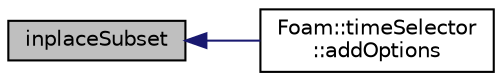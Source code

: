 digraph "inplaceSubset"
{
  bgcolor="transparent";
  edge [fontname="Helvetica",fontsize="10",labelfontname="Helvetica",labelfontsize="10"];
  node [fontname="Helvetica",fontsize="10",shape=record];
  rankdir="LR";
  Node1 [label="inplaceSubset",height=0.2,width=0.4,color="black", fillcolor="grey75", style="filled" fontcolor="black"];
  Node1 -> Node2 [dir="back",color="midnightblue",fontsize="10",style="solid",fontname="Helvetica"];
  Node2 [label="Foam::timeSelector\l::addOptions",height=0.2,width=0.4,color="black",URL="$classFoam_1_1timeSelector.html#a31c1a8888cbb272c4a519af132eab27d",tooltip="Add timeSelector options to argList::validOptions. "];
}
